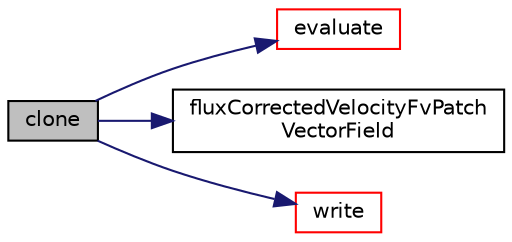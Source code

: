 digraph "clone"
{
  bgcolor="transparent";
  edge [fontname="Helvetica",fontsize="10",labelfontname="Helvetica",labelfontsize="10"];
  node [fontname="Helvetica",fontsize="10",shape=record];
  rankdir="LR";
  Node69 [label="clone",height=0.2,width=0.4,color="black", fillcolor="grey75", style="filled", fontcolor="black"];
  Node69 -> Node70 [color="midnightblue",fontsize="10",style="solid",fontname="Helvetica"];
  Node70 [label="evaluate",height=0.2,width=0.4,color="red",URL="$a22933.html#a3b59c070ab0408e3bbb21927540159f4",tooltip="Evaluate the patch field. "];
  Node69 -> Node122 [color="midnightblue",fontsize="10",style="solid",fontname="Helvetica"];
  Node122 [label="fluxCorrectedVelocityFvPatch\lVectorField",height=0.2,width=0.4,color="black",URL="$a22933.html#a819177d977c1c523d115a34c6a8fb09c",tooltip="Construct from patch and internal field. "];
  Node69 -> Node123 [color="midnightblue",fontsize="10",style="solid",fontname="Helvetica"];
  Node123 [label="write",height=0.2,width=0.4,color="red",URL="$a22933.html#a293fdfec8bdfbd5c3913ab4c9f3454ff",tooltip="Write. "];
}
